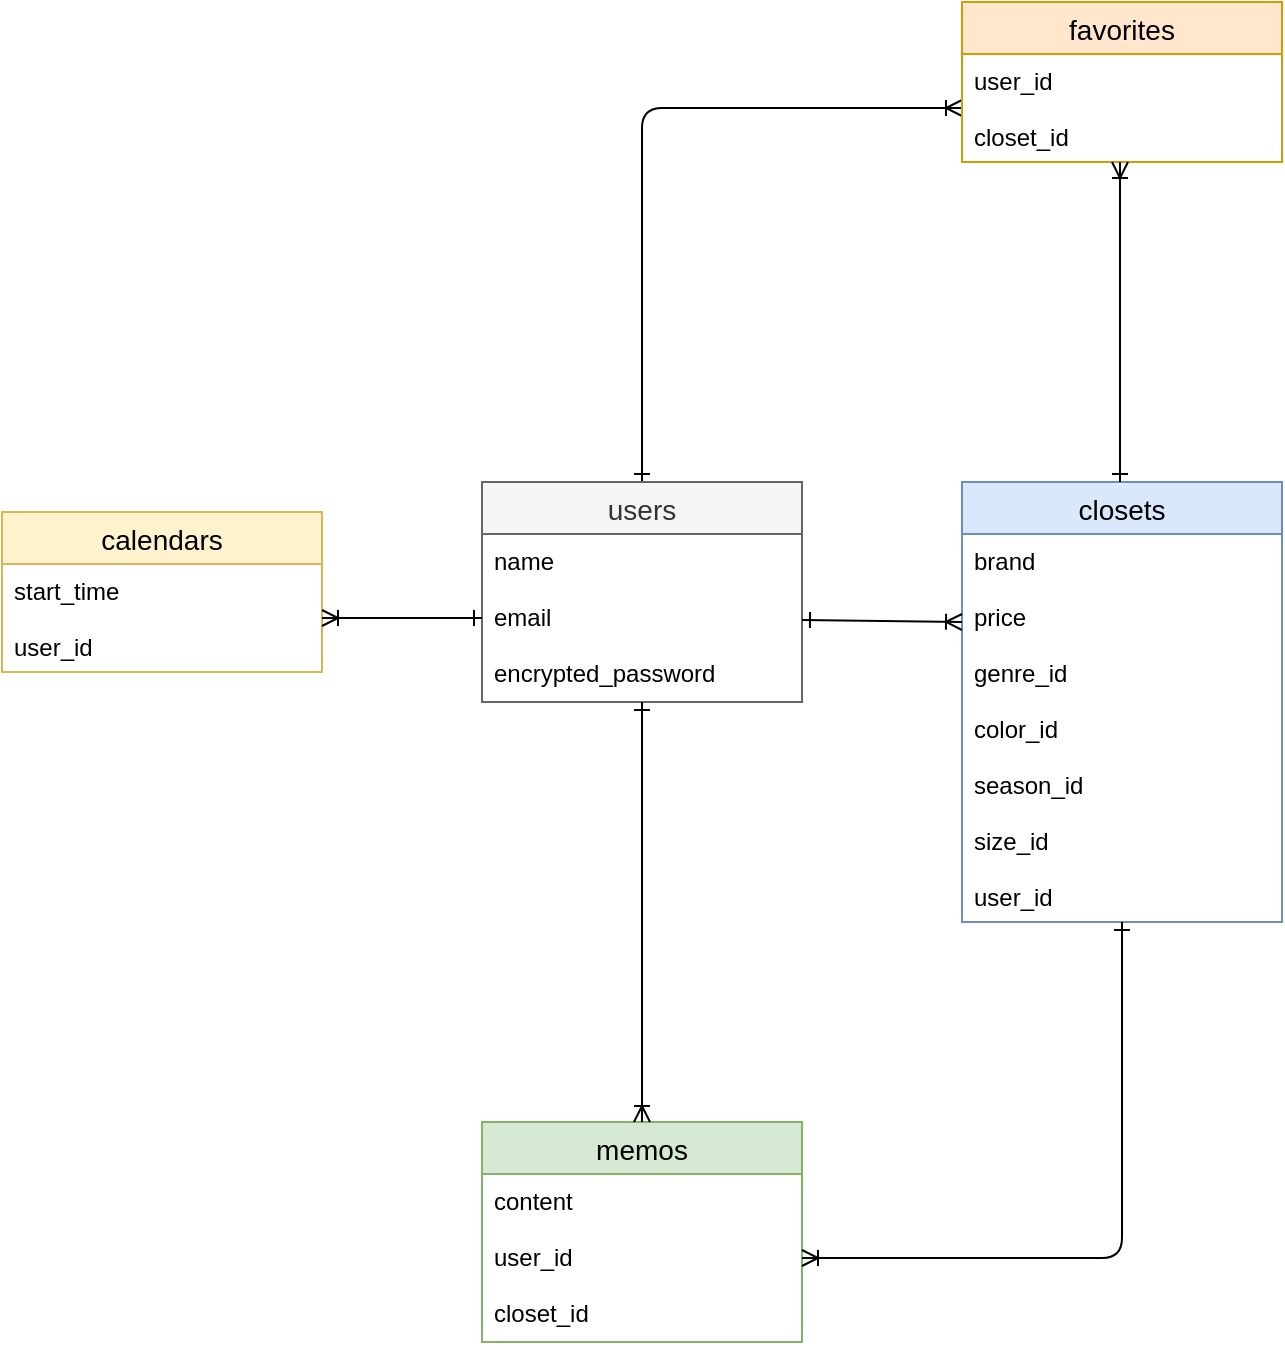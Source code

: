 <mxfile>
    <diagram id="XgXEHsZsJPIaCrJxiLxP" name="ページ1">
        <mxGraphModel dx="998" dy="624" grid="1" gridSize="10" guides="1" tooltips="1" connect="1" arrows="1" fold="1" page="1" pageScale="1" pageWidth="827" pageHeight="1169" math="0" shadow="0">
            <root>
                <mxCell id="0"/>
                <mxCell id="1" parent="0"/>
                <mxCell id="22" style="edgeStyle=none;html=1;entryX=0;entryY=0.5;entryDx=0;entryDy=0;startArrow=ERone;startFill=0;endArrow=ERoneToMany;endFill=0;" parent="1" source="2" target="20" edge="1">
                    <mxGeometry relative="1" as="geometry">
                        <Array as="points">
                            <mxPoint x="400" y="253"/>
                        </Array>
                    </mxGeometry>
                </mxCell>
                <mxCell id="2" value="users" style="swimlane;fontStyle=0;childLayout=stackLayout;horizontal=1;startSize=26;horizontalStack=0;resizeParent=1;resizeParentMax=0;resizeLast=0;collapsible=1;marginBottom=0;align=center;fontSize=14;fillColor=#f5f5f5;fontColor=#333333;strokeColor=#666666;" parent="1" vertex="1">
                    <mxGeometry x="320" y="440" width="160" height="110" as="geometry"/>
                </mxCell>
                <mxCell id="3" value="name&#10;&#10;email&#10;&#10;encrypted_password" style="text;strokeColor=none;fillColor=none;spacingLeft=4;spacingRight=4;overflow=hidden;rotatable=0;points=[[0,0.5],[1,0.5]];portConstraint=eastwest;fontSize=12;" parent="2" vertex="1">
                    <mxGeometry y="26" width="160" height="84" as="geometry"/>
                </mxCell>
                <mxCell id="6" value="closets" style="swimlane;fontStyle=0;childLayout=stackLayout;horizontal=1;startSize=26;horizontalStack=0;resizeParent=1;resizeParentMax=0;resizeLast=0;collapsible=1;marginBottom=0;align=center;fontSize=14;fillColor=#dae8fc;strokeColor=#6c8ebf;" parent="1" vertex="1">
                    <mxGeometry x="560" y="440" width="160" height="220" as="geometry"/>
                </mxCell>
                <mxCell id="7" value="brand&#10;&#10;price&#10;&#10;genre_id&#10;&#10;color_id&#10;&#10;season_id&#10;&#10;size_id&#10;&#10;user_id" style="text;strokeColor=none;fillColor=none;spacingLeft=4;spacingRight=4;overflow=hidden;rotatable=0;points=[[0,0.5],[1,0.5]];portConstraint=eastwest;fontSize=12;" parent="6" vertex="1">
                    <mxGeometry y="26" width="160" height="194" as="geometry"/>
                </mxCell>
                <mxCell id="10" style="edgeStyle=none;html=1;startArrow=ERone;startFill=0;endArrow=ERoneToMany;endFill=0;" parent="1" source="3" edge="1">
                    <mxGeometry relative="1" as="geometry">
                        <mxPoint x="560" y="510" as="targetPoint"/>
                    </mxGeometry>
                </mxCell>
                <mxCell id="11" value="memos" style="swimlane;fontStyle=0;childLayout=stackLayout;horizontal=1;startSize=26;horizontalStack=0;resizeParent=1;resizeParentMax=0;resizeLast=0;collapsible=1;marginBottom=0;align=center;fontSize=14;fillColor=#d5e8d4;strokeColor=#82b366;" parent="1" vertex="1">
                    <mxGeometry x="320" y="760" width="160" height="110" as="geometry"/>
                </mxCell>
                <mxCell id="13" value="content&#10;&#10;user_id&#10;&#10;closet_id" style="text;strokeColor=none;fillColor=none;spacingLeft=4;spacingRight=4;overflow=hidden;rotatable=0;points=[[0,0.5],[1,0.5]];portConstraint=eastwest;fontSize=12;" parent="11" vertex="1">
                    <mxGeometry y="26" width="160" height="84" as="geometry"/>
                </mxCell>
                <mxCell id="15" style="edgeStyle=none;html=1;entryX=0.5;entryY=0;entryDx=0;entryDy=0;endArrow=ERoneToMany;endFill=0;startArrow=ERone;startFill=0;" parent="1" source="3" target="11" edge="1">
                    <mxGeometry relative="1" as="geometry"/>
                </mxCell>
                <mxCell id="16" style="edgeStyle=none;html=1;entryX=1;entryY=0.5;entryDx=0;entryDy=0;endArrow=ERoneToMany;endFill=0;startArrow=ERone;startFill=0;" parent="1" source="7" target="13" edge="1">
                    <mxGeometry relative="1" as="geometry">
                        <Array as="points">
                            <mxPoint x="640" y="828"/>
                        </Array>
                    </mxGeometry>
                </mxCell>
                <mxCell id="17" value="favorites" style="swimlane;fontStyle=0;childLayout=stackLayout;horizontal=1;startSize=26;horizontalStack=0;resizeParent=1;resizeParentMax=0;resizeLast=0;collapsible=1;marginBottom=0;align=center;fontSize=14;fillColor=#ffe6cc;strokeColor=#d79b00;" parent="1" vertex="1">
                    <mxGeometry x="560" y="200" width="160" height="80" as="geometry"/>
                </mxCell>
                <mxCell id="20" value="user_id&#10;&#10;closet_id" style="text;strokeColor=none;fillColor=none;spacingLeft=4;spacingRight=4;overflow=hidden;rotatable=0;points=[[0,0.5],[1,0.5]];portConstraint=eastwest;fontSize=12;" parent="17" vertex="1">
                    <mxGeometry y="26" width="160" height="54" as="geometry"/>
                </mxCell>
                <mxCell id="21" style="edgeStyle=none;html=1;startArrow=ERone;startFill=0;endArrow=ERoneToMany;endFill=0;" parent="1" edge="1">
                    <mxGeometry relative="1" as="geometry">
                        <mxPoint x="639" y="440" as="sourcePoint"/>
                        <mxPoint x="639" y="280" as="targetPoint"/>
                    </mxGeometry>
                </mxCell>
                <mxCell id="23" value="calendars" style="swimlane;fontStyle=0;childLayout=stackLayout;horizontal=1;startSize=26;horizontalStack=0;resizeParent=1;resizeParentMax=0;resizeLast=0;collapsible=1;marginBottom=0;align=center;fontSize=14;fillColor=#fff2cc;strokeColor=#d6b656;" vertex="1" parent="1">
                    <mxGeometry x="80" y="455" width="160" height="80" as="geometry"/>
                </mxCell>
                <mxCell id="24" value="start_time&#10;&#10;user_id" style="text;strokeColor=none;fillColor=none;spacingLeft=4;spacingRight=4;overflow=hidden;rotatable=0;points=[[0,0.5],[1,0.5]];portConstraint=eastwest;fontSize=12;" vertex="1" parent="23">
                    <mxGeometry y="26" width="160" height="54" as="geometry"/>
                </mxCell>
                <mxCell id="27" style="edgeStyle=none;html=1;startArrow=ERone;startFill=0;endArrow=ERoneToMany;endFill=0;" edge="1" parent="1" source="3">
                    <mxGeometry relative="1" as="geometry">
                        <mxPoint x="240" y="508" as="targetPoint"/>
                    </mxGeometry>
                </mxCell>
            </root>
        </mxGraphModel>
    </diagram>
</mxfile>